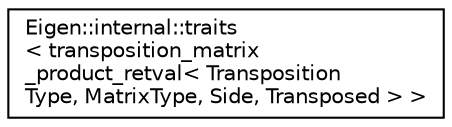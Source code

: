 digraph "Graphical Class Hierarchy"
{
  edge [fontname="Helvetica",fontsize="10",labelfontname="Helvetica",labelfontsize="10"];
  node [fontname="Helvetica",fontsize="10",shape=record];
  rankdir="LR";
  Node1 [label="Eigen::internal::traits\l\< transposition_matrix\l_product_retval\< Transposition\lType, MatrixType, Side, Transposed \> \>",height=0.2,width=0.4,color="black", fillcolor="white", style="filled",URL="$struct_eigen_1_1internal_1_1traits_3_01transposition__matrix__product__retval_3_01_transposition0cf656eb56518a280f7b8c96afe9a24c.html"];
}
